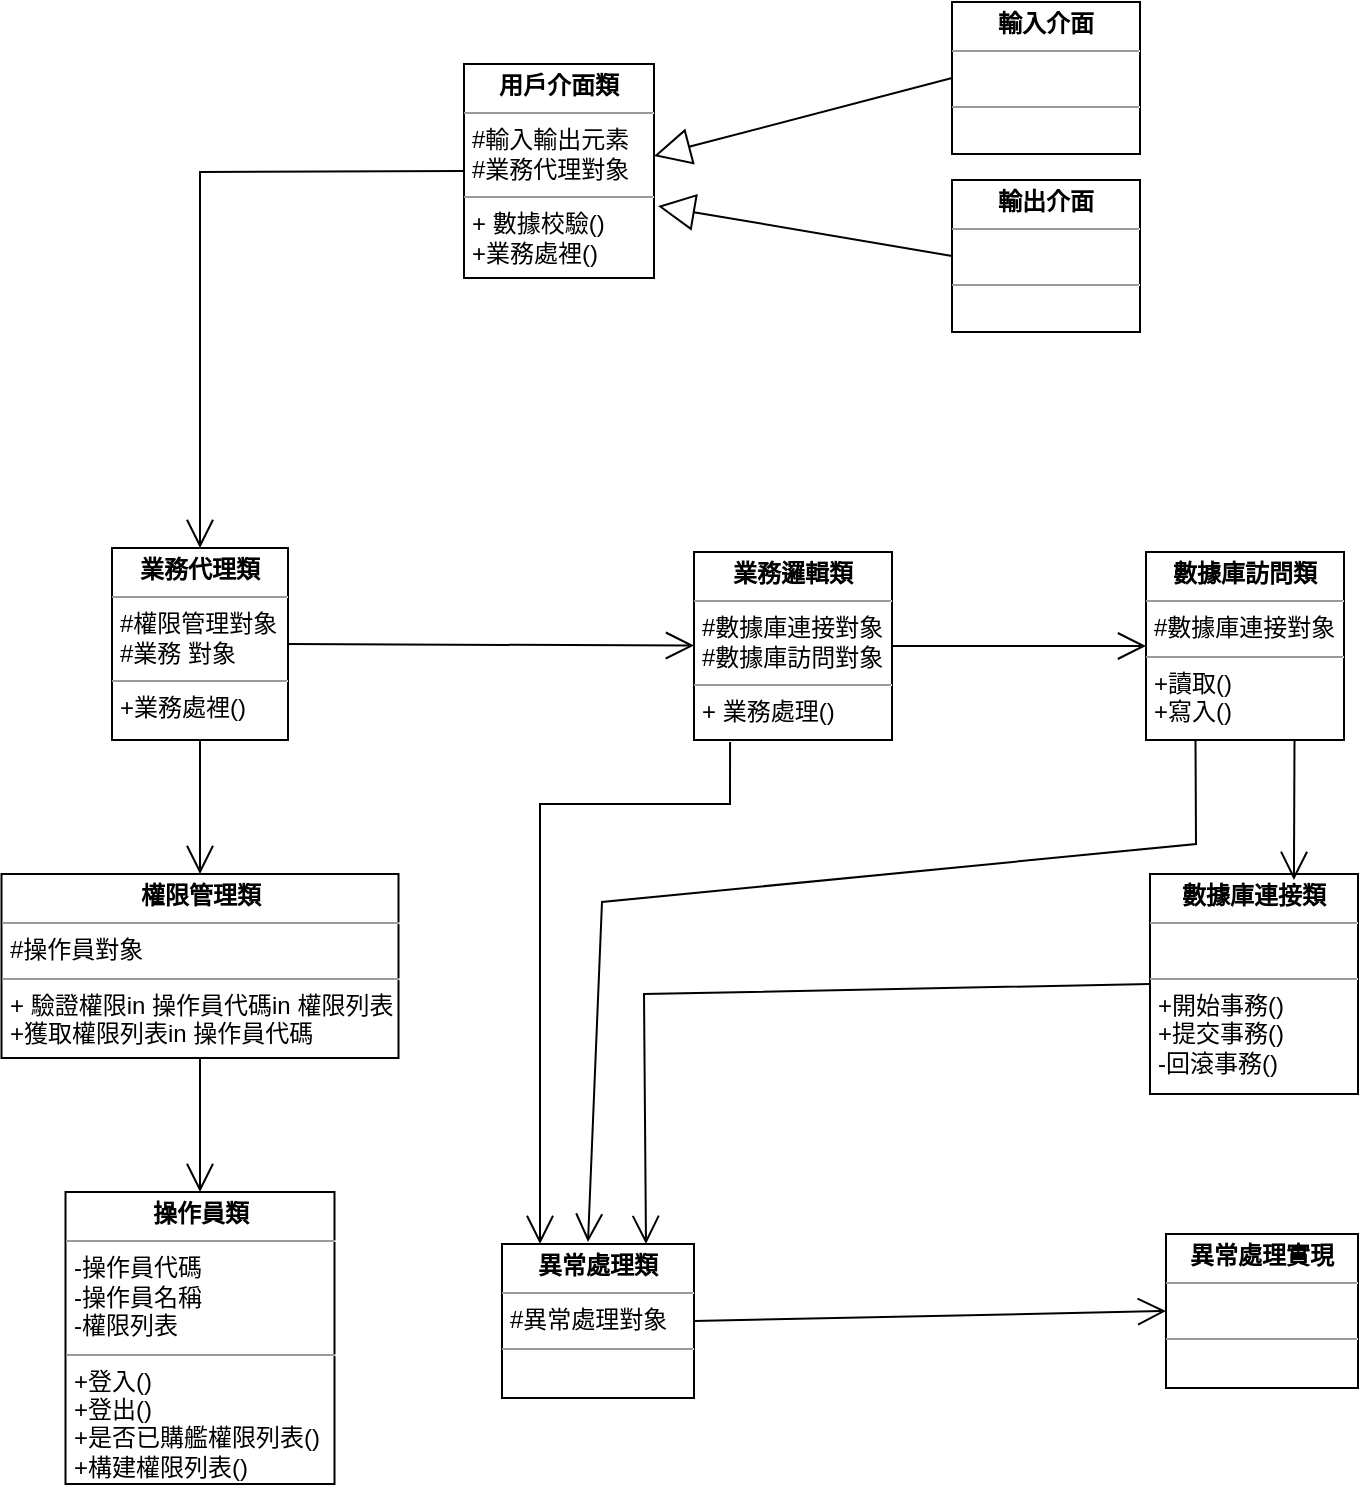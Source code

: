 <mxfile version="22.1.11" type="google">
  <diagram name="第 1 页" id="TvKQGYoPXsEfdYJ31irV">
    <mxGraphModel grid="0" page="0" gridSize="10" guides="1" tooltips="1" connect="1" arrows="1" fold="1" pageScale="1" pageWidth="827" pageHeight="1169" math="0" shadow="0">
      <root>
        <mxCell id="0" />
        <mxCell id="1" parent="0" />
        <mxCell id="ko3IxP8Pm6StvxPqEpBf-13" value="&lt;p style=&quot;margin:0px;margin-top:4px;text-align:center;&quot;&gt;&lt;b&gt;用戶介面類&lt;/b&gt;&lt;/p&gt;&lt;hr size=&quot;1&quot;&gt;&lt;p style=&quot;margin:0px;margin-left:4px;&quot;&gt;#輸入輸出元素&lt;/p&gt;&lt;p style=&quot;margin:0px;margin-left:4px;&quot;&gt;#業務代理對象&lt;/p&gt;&lt;hr size=&quot;1&quot;&gt;&lt;p style=&quot;margin:0px;margin-left:4px;&quot;&gt;+ 數據校驗()&lt;/p&gt;&lt;p style=&quot;margin:0px;margin-left:4px;&quot;&gt;+業務處裡()&lt;/p&gt;" style="verticalAlign=top;align=left;overflow=fill;fontSize=12;fontFamily=Helvetica;html=1;whiteSpace=wrap;" vertex="1" parent="1">
          <mxGeometry x="142" y="-58" width="95" height="107" as="geometry" />
        </mxCell>
        <mxCell id="ko3IxP8Pm6StvxPqEpBf-14" value="&lt;p style=&quot;margin:0px;margin-top:4px;text-align:center;&quot;&gt;&lt;b&gt;業務代理類&lt;/b&gt;&lt;/p&gt;&lt;hr size=&quot;1&quot;&gt;&lt;p style=&quot;margin:0px;margin-left:4px;&quot;&gt;#權限管理對象&lt;/p&gt;&lt;p style=&quot;margin:0px;margin-left:4px;&quot;&gt;#業務 對象&lt;/p&gt;&lt;hr size=&quot;1&quot;&gt;&lt;p style=&quot;margin:0px;margin-left:4px;&quot;&gt;&lt;span style=&quot;background-color: initial;&quot;&gt;+業務處裡()&lt;/span&gt;&lt;br&gt;&lt;/p&gt;" style="verticalAlign=top;align=left;overflow=fill;fontSize=12;fontFamily=Helvetica;html=1;whiteSpace=wrap;" vertex="1" parent="1">
          <mxGeometry x="-34" y="184" width="88" height="96" as="geometry" />
        </mxCell>
        <mxCell id="ko3IxP8Pm6StvxPqEpBf-15" value="&lt;p style=&quot;margin:0px;margin-top:4px;text-align:center;&quot;&gt;&lt;b&gt;操作員類&lt;/b&gt;&lt;/p&gt;&lt;hr size=&quot;1&quot;&gt;&lt;p style=&quot;margin:0px;margin-left:4px;&quot;&gt;-操作員代碼&lt;/p&gt;&lt;p style=&quot;margin:0px;margin-left:4px;&quot;&gt;-操作員名稱&lt;/p&gt;&lt;p style=&quot;margin:0px;margin-left:4px;&quot;&gt;-權限列表&lt;/p&gt;&lt;hr size=&quot;1&quot;&gt;&lt;p style=&quot;margin:0px;margin-left:4px;&quot;&gt;+登入()&lt;/p&gt;&lt;p style=&quot;margin:0px;margin-left:4px;&quot;&gt;+登出()&lt;/p&gt;&lt;p style=&quot;margin:0px;margin-left:4px;&quot;&gt;+是否已購艦權限列表()&lt;/p&gt;&lt;p style=&quot;margin:0px;margin-left:4px;&quot;&gt;+構建權限列表()&lt;/p&gt;" style="verticalAlign=top;align=left;overflow=fill;fontSize=12;fontFamily=Helvetica;html=1;whiteSpace=wrap;" vertex="1" parent="1">
          <mxGeometry x="-57.25" y="506" width="134.5" height="146" as="geometry" />
        </mxCell>
        <mxCell id="ko3IxP8Pm6StvxPqEpBf-16" value="&lt;p style=&quot;margin:0px;margin-top:4px;text-align:center;&quot;&gt;&lt;b&gt;權限管理類&lt;/b&gt;&lt;/p&gt;&lt;hr size=&quot;1&quot;&gt;&lt;p style=&quot;margin:0px;margin-left:4px;&quot;&gt;#操作員對象&lt;/p&gt;&lt;hr size=&quot;1&quot;&gt;&lt;p style=&quot;margin:0px;margin-left:4px;&quot;&gt;+ 驗證權限in 操作員代碼in 權限列表&lt;/p&gt;&lt;p style=&quot;margin:0px;margin-left:4px;&quot;&gt;+獲取權限列表in 操作員代碼&lt;/p&gt;" style="verticalAlign=top;align=left;overflow=fill;fontSize=12;fontFamily=Helvetica;html=1;whiteSpace=wrap;" vertex="1" parent="1">
          <mxGeometry x="-89.25" y="347" width="198.5" height="92" as="geometry" />
        </mxCell>
        <mxCell id="ko3IxP8Pm6StvxPqEpBf-17" value="&lt;p style=&quot;margin:0px;margin-top:4px;text-align:center;&quot;&gt;&lt;b&gt;輸入介面&lt;/b&gt;&lt;/p&gt;&lt;hr size=&quot;1&quot;&gt;&lt;p style=&quot;margin:0px;margin-left:4px;&quot;&gt;&lt;br&gt;&lt;/p&gt;&lt;hr size=&quot;1&quot;&gt;&lt;p style=&quot;margin:0px;margin-left:4px;&quot;&gt;&lt;br&gt;&lt;/p&gt;" style="verticalAlign=top;align=left;overflow=fill;fontSize=12;fontFamily=Helvetica;html=1;whiteSpace=wrap;" vertex="1" parent="1">
          <mxGeometry x="386" y="-89" width="94" height="76" as="geometry" />
        </mxCell>
        <mxCell id="ko3IxP8Pm6StvxPqEpBf-18" value="&lt;p style=&quot;margin:0px;margin-top:4px;text-align:center;&quot;&gt;&lt;b&gt;業務邏輯類&lt;/b&gt;&lt;/p&gt;&lt;hr size=&quot;1&quot;&gt;&lt;p style=&quot;margin:0px;margin-left:4px;&quot;&gt;#數據庫連接對象&lt;/p&gt;&lt;p style=&quot;margin:0px;margin-left:4px;&quot;&gt;#數據庫訪問對象&lt;/p&gt;&lt;hr size=&quot;1&quot;&gt;&lt;p style=&quot;margin:0px;margin-left:4px;&quot;&gt;+ 業務處理()&lt;/p&gt;" style="verticalAlign=top;align=left;overflow=fill;fontSize=12;fontFamily=Helvetica;html=1;whiteSpace=wrap;" vertex="1" parent="1">
          <mxGeometry x="257" y="186" width="99" height="94" as="geometry" />
        </mxCell>
        <mxCell id="ko3IxP8Pm6StvxPqEpBf-19" value="&lt;p style=&quot;margin:0px;margin-top:4px;text-align:center;&quot;&gt;&lt;b&gt;輸出介面&lt;/b&gt;&lt;/p&gt;&lt;hr size=&quot;1&quot;&gt;&lt;p style=&quot;margin:0px;margin-left:4px;&quot;&gt;&lt;br&gt;&lt;/p&gt;&lt;hr size=&quot;1&quot;&gt;&lt;p style=&quot;margin:0px;margin-left:4px;&quot;&gt;&lt;br&gt;&lt;/p&gt;" style="verticalAlign=top;align=left;overflow=fill;fontSize=12;fontFamily=Helvetica;html=1;whiteSpace=wrap;" vertex="1" parent="1">
          <mxGeometry x="386" width="94" height="76" as="geometry" />
        </mxCell>
        <mxCell id="ko3IxP8Pm6StvxPqEpBf-20" value="&lt;p style=&quot;margin:0px;margin-top:4px;text-align:center;&quot;&gt;&lt;b&gt;異常處理類&lt;/b&gt;&lt;/p&gt;&lt;hr size=&quot;1&quot;&gt;&lt;p style=&quot;margin:0px;margin-left:4px;&quot;&gt;#異常處理對象&lt;/p&gt;&lt;hr size=&quot;1&quot;&gt;&lt;p style=&quot;margin:0px;margin-left:4px;&quot;&gt;&lt;br&gt;&lt;/p&gt;" style="verticalAlign=top;align=left;overflow=fill;fontSize=12;fontFamily=Helvetica;html=1;whiteSpace=wrap;" vertex="1" parent="1">
          <mxGeometry x="161" y="532" width="96" height="77" as="geometry" />
        </mxCell>
        <mxCell id="ko3IxP8Pm6StvxPqEpBf-21" value="&lt;p style=&quot;margin:0px;margin-top:4px;text-align:center;&quot;&gt;&lt;b&gt;異常處理實現&lt;/b&gt;&lt;/p&gt;&lt;hr size=&quot;1&quot;&gt;&lt;p style=&quot;margin:0px;margin-left:4px;&quot;&gt;&lt;br&gt;&lt;/p&gt;&lt;hr size=&quot;1&quot;&gt;&lt;p style=&quot;margin:0px;margin-left:4px;&quot;&gt;&lt;br&gt;&lt;/p&gt;" style="verticalAlign=top;align=left;overflow=fill;fontSize=12;fontFamily=Helvetica;html=1;whiteSpace=wrap;" vertex="1" parent="1">
          <mxGeometry x="493" y="527" width="96" height="77" as="geometry" />
        </mxCell>
        <mxCell id="ko3IxP8Pm6StvxPqEpBf-22" value="&lt;p style=&quot;margin:0px;margin-top:4px;text-align:center;&quot;&gt;&lt;b&gt;數據庫連接類&lt;/b&gt;&lt;/p&gt;&lt;hr size=&quot;1&quot;&gt;&lt;p style=&quot;margin:0px;margin-left:4px;&quot;&gt;&lt;br&gt;&lt;/p&gt;&lt;hr size=&quot;1&quot;&gt;&lt;p style=&quot;margin:0px;margin-left:4px;&quot;&gt;+開始事務()&lt;/p&gt;&lt;p style=&quot;margin:0px;margin-left:4px;&quot;&gt;+提交事務()&lt;/p&gt;&lt;p style=&quot;margin:0px;margin-left:4px;&quot;&gt;-回滾事務()&lt;/p&gt;&lt;p style=&quot;margin:0px;margin-left:4px;&quot;&gt;&lt;br&gt;&lt;/p&gt;" style="verticalAlign=top;align=left;overflow=fill;fontSize=12;fontFamily=Helvetica;html=1;whiteSpace=wrap;" vertex="1" parent="1">
          <mxGeometry x="485" y="347" width="104" height="110" as="geometry" />
        </mxCell>
        <mxCell id="ko3IxP8Pm6StvxPqEpBf-23" value="&lt;p style=&quot;margin:0px;margin-top:4px;text-align:center;&quot;&gt;&lt;b&gt;數據庫訪問類&lt;/b&gt;&lt;/p&gt;&lt;hr size=&quot;1&quot;&gt;&lt;p style=&quot;margin:0px;margin-left:4px;&quot;&gt;#數據庫連接對象&lt;/p&gt;&lt;hr size=&quot;1&quot;&gt;&lt;p style=&quot;margin:0px;margin-left:4px;&quot;&gt;+讀取()&lt;/p&gt;&lt;p style=&quot;margin:0px;margin-left:4px;&quot;&gt;+寫入()&lt;/p&gt;" style="verticalAlign=top;align=left;overflow=fill;fontSize=12;fontFamily=Helvetica;html=1;whiteSpace=wrap;" vertex="1" parent="1">
          <mxGeometry x="483" y="186" width="99" height="94" as="geometry" />
        </mxCell>
        <mxCell id="Qbqh8fjZ9RSO2O7wBkeK-1" value="" style="endArrow=open;endFill=1;endSize=12;html=1;rounded=0;exitX=0.5;exitY=1;exitDx=0;exitDy=0;entryX=0.5;entryY=0;entryDx=0;entryDy=0;" edge="1" parent="1" source="ko3IxP8Pm6StvxPqEpBf-14" target="ko3IxP8Pm6StvxPqEpBf-16">
          <mxGeometry width="160" relative="1" as="geometry">
            <mxPoint x="164" y="244" as="sourcePoint" />
            <mxPoint x="324" y="244" as="targetPoint" />
          </mxGeometry>
        </mxCell>
        <mxCell id="Qbqh8fjZ9RSO2O7wBkeK-2" value="" style="endArrow=open;endFill=1;endSize=12;html=1;rounded=0;exitX=0;exitY=0.5;exitDx=0;exitDy=0;entryX=0.5;entryY=0;entryDx=0;entryDy=0;" edge="1" parent="1" source="ko3IxP8Pm6StvxPqEpBf-13" target="ko3IxP8Pm6StvxPqEpBf-14">
          <mxGeometry width="160" relative="1" as="geometry">
            <mxPoint x="164" y="244" as="sourcePoint" />
            <mxPoint x="324" y="244" as="targetPoint" />
            <Array as="points">
              <mxPoint x="10" y="-4" />
            </Array>
          </mxGeometry>
        </mxCell>
        <mxCell id="Qbqh8fjZ9RSO2O7wBkeK-3" value="" style="endArrow=open;endFill=1;endSize=12;html=1;rounded=0;exitX=0.5;exitY=1;exitDx=0;exitDy=0;entryX=0.5;entryY=0;entryDx=0;entryDy=0;" edge="1" parent="1" source="ko3IxP8Pm6StvxPqEpBf-16" target="ko3IxP8Pm6StvxPqEpBf-15">
          <mxGeometry width="160" relative="1" as="geometry">
            <mxPoint x="164" y="444" as="sourcePoint" />
            <mxPoint x="324" y="444" as="targetPoint" />
          </mxGeometry>
        </mxCell>
        <mxCell id="Qbqh8fjZ9RSO2O7wBkeK-4" value="" style="endArrow=open;endFill=1;endSize=12;html=1;rounded=0;exitX=1;exitY=0.5;exitDx=0;exitDy=0;" edge="1" parent="1" source="ko3IxP8Pm6StvxPqEpBf-14" target="ko3IxP8Pm6StvxPqEpBf-18">
          <mxGeometry width="160" relative="1" as="geometry">
            <mxPoint x="164" y="344" as="sourcePoint" />
            <mxPoint x="324" y="344" as="targetPoint" />
          </mxGeometry>
        </mxCell>
        <mxCell id="Qbqh8fjZ9RSO2O7wBkeK-5" value="" style="endArrow=open;endFill=1;endSize=12;html=1;rounded=0;exitX=0.172;exitY=1.011;exitDx=0;exitDy=0;exitPerimeter=0;entryX=0.198;entryY=0;entryDx=0;entryDy=0;entryPerimeter=0;" edge="1" parent="1" target="ko3IxP8Pm6StvxPqEpBf-20">
          <mxGeometry width="160" relative="1" as="geometry">
            <mxPoint x="275.028" y="281.034" as="sourcePoint" />
            <mxPoint x="210" y="532" as="targetPoint" />
            <Array as="points">
              <mxPoint x="275" y="312" />
              <mxPoint x="180" y="312" />
            </Array>
          </mxGeometry>
        </mxCell>
        <mxCell id="Qbqh8fjZ9RSO2O7wBkeK-6" value="" style="endArrow=open;endFill=1;endSize=12;html=1;rounded=0;exitX=1;exitY=0.5;exitDx=0;exitDy=0;entryX=0;entryY=0.5;entryDx=0;entryDy=0;" edge="1" parent="1" source="ko3IxP8Pm6StvxPqEpBf-18" target="ko3IxP8Pm6StvxPqEpBf-23">
          <mxGeometry width="160" relative="1" as="geometry">
            <mxPoint x="164" y="344" as="sourcePoint" />
            <mxPoint x="324" y="344" as="targetPoint" />
          </mxGeometry>
        </mxCell>
        <mxCell id="Qbqh8fjZ9RSO2O7wBkeK-7" value="" style="endArrow=open;endFill=1;endSize=12;html=1;rounded=0;exitX=0.75;exitY=1;exitDx=0;exitDy=0;entryX=0.692;entryY=0.027;entryDx=0;entryDy=0;entryPerimeter=0;" edge="1" parent="1" source="ko3IxP8Pm6StvxPqEpBf-23" target="ko3IxP8Pm6StvxPqEpBf-22">
          <mxGeometry width="160" relative="1" as="geometry">
            <mxPoint x="164" y="344" as="sourcePoint" />
            <mxPoint x="557" y="342" as="targetPoint" />
          </mxGeometry>
        </mxCell>
        <mxCell id="Qbqh8fjZ9RSO2O7wBkeK-8" value="" style="endArrow=open;endFill=1;endSize=12;html=1;rounded=0;exitX=0;exitY=0.5;exitDx=0;exitDy=0;entryX=0.75;entryY=0;entryDx=0;entryDy=0;" edge="1" parent="1" source="ko3IxP8Pm6StvxPqEpBf-22" target="ko3IxP8Pm6StvxPqEpBf-20">
          <mxGeometry width="160" relative="1" as="geometry">
            <mxPoint x="164" y="344" as="sourcePoint" />
            <mxPoint x="236" y="531" as="targetPoint" />
            <Array as="points">
              <mxPoint x="232" y="407" />
            </Array>
          </mxGeometry>
        </mxCell>
        <mxCell id="Qbqh8fjZ9RSO2O7wBkeK-9" value="" style="endArrow=open;endFill=1;endSize=12;html=1;rounded=0;exitX=0.25;exitY=1;exitDx=0;exitDy=0;" edge="1" parent="1" source="ko3IxP8Pm6StvxPqEpBf-23">
          <mxGeometry width="160" relative="1" as="geometry">
            <mxPoint x="164" y="344" as="sourcePoint" />
            <mxPoint x="204" y="531" as="targetPoint" />
            <Array as="points">
              <mxPoint x="508" y="332" />
              <mxPoint x="211" y="361" />
            </Array>
          </mxGeometry>
        </mxCell>
        <mxCell id="Qbqh8fjZ9RSO2O7wBkeK-10" value="" style="endArrow=open;endFill=1;endSize=12;html=1;rounded=0;entryX=0;entryY=0.5;entryDx=0;entryDy=0;exitX=1;exitY=0.5;exitDx=0;exitDy=0;" edge="1" parent="1" source="ko3IxP8Pm6StvxPqEpBf-20" target="ko3IxP8Pm6StvxPqEpBf-21">
          <mxGeometry width="160" relative="1" as="geometry">
            <mxPoint x="164" y="344" as="sourcePoint" />
            <mxPoint x="324" y="344" as="targetPoint" />
          </mxGeometry>
        </mxCell>
        <mxCell id="Qbqh8fjZ9RSO2O7wBkeK-11" value="" style="endArrow=block;endSize=16;endFill=0;html=1;rounded=0;entryX=1;entryY=0.43;entryDx=0;entryDy=0;entryPerimeter=0;exitX=0;exitY=0.5;exitDx=0;exitDy=0;" edge="1" parent="1" source="ko3IxP8Pm6StvxPqEpBf-17" target="ko3IxP8Pm6StvxPqEpBf-13">
          <mxGeometry width="160" relative="1" as="geometry">
            <mxPoint x="164" y="444" as="sourcePoint" />
            <mxPoint x="324" y="444" as="targetPoint" />
          </mxGeometry>
        </mxCell>
        <mxCell id="Qbqh8fjZ9RSO2O7wBkeK-12" value="" style="endArrow=block;endSize=16;endFill=0;html=1;rounded=0;entryX=1.021;entryY=0.664;entryDx=0;entryDy=0;entryPerimeter=0;exitX=0;exitY=0.5;exitDx=0;exitDy=0;" edge="1" parent="1" source="ko3IxP8Pm6StvxPqEpBf-19" target="ko3IxP8Pm6StvxPqEpBf-13">
          <mxGeometry width="160" relative="1" as="geometry">
            <mxPoint x="396" y="-50" as="sourcePoint" />
            <mxPoint x="257" y="25" as="targetPoint" />
          </mxGeometry>
        </mxCell>
      </root>
    </mxGraphModel>
  </diagram>
</mxfile>
